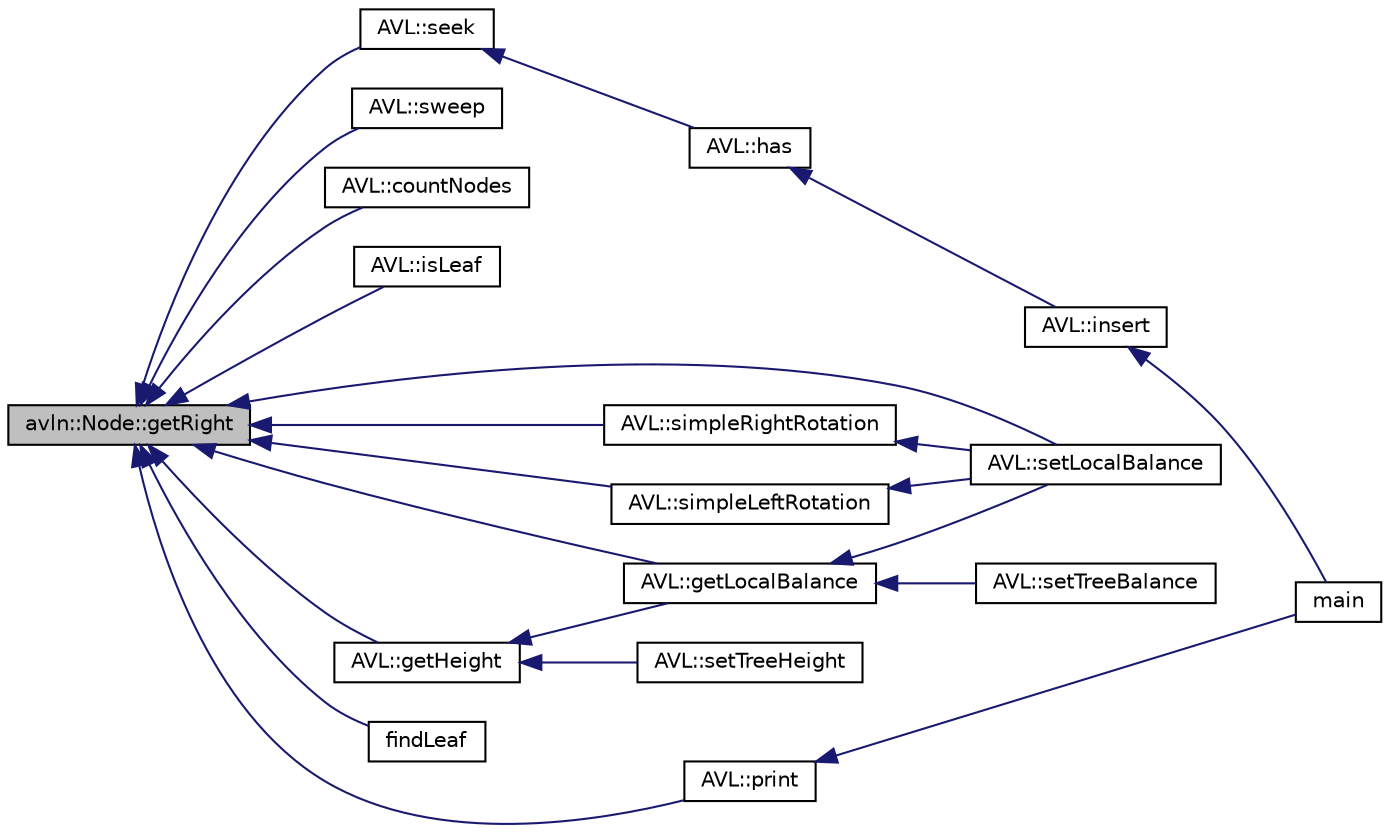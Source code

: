 digraph "avln::Node::getRight"
{
  edge [fontname="Helvetica",fontsize="10",labelfontname="Helvetica",labelfontsize="10"];
  node [fontname="Helvetica",fontsize="10",shape=record];
  rankdir="LR";
  Node1 [label="avln::Node::getRight",height=0.2,width=0.4,color="black", fillcolor="grey75", style="filled", fontcolor="black"];
  Node1 -> Node2 [dir="back",color="midnightblue",fontsize="10",style="solid"];
  Node2 [label="AVL::seek",height=0.2,width=0.4,color="black", fillcolor="white", style="filled",URL="$class_a_v_l.html#adcf57d2bd7ee1977213ed9731ac20564"];
  Node2 -> Node3 [dir="back",color="midnightblue",fontsize="10",style="solid"];
  Node3 [label="AVL::has",height=0.2,width=0.4,color="black", fillcolor="white", style="filled",URL="$class_a_v_l.html#a316ea4e315515c48a0e7ed86a6fccf4b"];
  Node3 -> Node4 [dir="back",color="midnightblue",fontsize="10",style="solid"];
  Node4 [label="AVL::insert",height=0.2,width=0.4,color="black", fillcolor="white", style="filled",URL="$class_a_v_l.html#ade0573812c7e060aa84d0428f48a1ab6"];
  Node4 -> Node5 [dir="back",color="midnightblue",fontsize="10",style="solid"];
  Node5 [label="main",height=0.2,width=0.4,color="black", fillcolor="white", style="filled",URL="$_b_s_t_2main_8cpp.html#abf9e6b7e6f15df4b525a2e7705ba3089"];
  Node1 -> Node6 [dir="back",color="midnightblue",fontsize="10",style="solid"];
  Node6 [label="AVL::sweep",height=0.2,width=0.4,color="black", fillcolor="white", style="filled",URL="$class_a_v_l.html#a1b81b6172f235080ade74e381c259976"];
  Node1 -> Node7 [dir="back",color="midnightblue",fontsize="10",style="solid"];
  Node7 [label="AVL::countNodes",height=0.2,width=0.4,color="black", fillcolor="white", style="filled",URL="$class_a_v_l.html#a00a98b1a3ad3d0af48c6b6b4fd3c1722"];
  Node1 -> Node8 [dir="back",color="midnightblue",fontsize="10",style="solid"];
  Node8 [label="AVL::isLeaf",height=0.2,width=0.4,color="black", fillcolor="white", style="filled",URL="$class_a_v_l.html#af541a73d8a22cde24b8fe8741b99346c"];
  Node1 -> Node9 [dir="back",color="midnightblue",fontsize="10",style="solid"];
  Node9 [label="AVL::setLocalBalance",height=0.2,width=0.4,color="black", fillcolor="white", style="filled",URL="$class_a_v_l.html#a5ab72445ccd63eab4e46f08fd15ec59c"];
  Node1 -> Node10 [dir="back",color="midnightblue",fontsize="10",style="solid"];
  Node10 [label="AVL::getLocalBalance",height=0.2,width=0.4,color="black", fillcolor="white", style="filled",URL="$class_a_v_l.html#a28558191a1239fd526cb7ce77e055ef0"];
  Node10 -> Node9 [dir="back",color="midnightblue",fontsize="10",style="solid"];
  Node10 -> Node11 [dir="back",color="midnightblue",fontsize="10",style="solid"];
  Node11 [label="AVL::setTreeBalance",height=0.2,width=0.4,color="black", fillcolor="white", style="filled",URL="$class_a_v_l.html#ace2fe3e595b6c181cd24e0e57e8dbe78"];
  Node1 -> Node12 [dir="back",color="midnightblue",fontsize="10",style="solid"];
  Node12 [label="AVL::simpleRightRotation",height=0.2,width=0.4,color="black", fillcolor="white", style="filled",URL="$class_a_v_l.html#a56746bfd002102a3dcc86527e099c57a"];
  Node12 -> Node9 [dir="back",color="midnightblue",fontsize="10",style="solid"];
  Node1 -> Node13 [dir="back",color="midnightblue",fontsize="10",style="solid"];
  Node13 [label="AVL::simpleLeftRotation",height=0.2,width=0.4,color="black", fillcolor="white", style="filled",URL="$class_a_v_l.html#af395067f023435013b7fdf846de6ddef"];
  Node13 -> Node9 [dir="back",color="midnightblue",fontsize="10",style="solid"];
  Node1 -> Node14 [dir="back",color="midnightblue",fontsize="10",style="solid"];
  Node14 [label="AVL::getHeight",height=0.2,width=0.4,color="black", fillcolor="white", style="filled",URL="$class_a_v_l.html#ae91633730e5398cf6a47e81b8f4c0df2"];
  Node14 -> Node10 [dir="back",color="midnightblue",fontsize="10",style="solid"];
  Node14 -> Node15 [dir="back",color="midnightblue",fontsize="10",style="solid"];
  Node15 [label="AVL::setTreeHeight",height=0.2,width=0.4,color="black", fillcolor="white", style="filled",URL="$class_a_v_l.html#a8cde886c04561d105b77109758bf2211"];
  Node1 -> Node16 [dir="back",color="midnightblue",fontsize="10",style="solid"];
  Node16 [label="findLeaf",height=0.2,width=0.4,color="black", fillcolor="white", style="filled",URL="$avl_8cpp.html#adc569d5778cc307a96e545f0dcd4fa79"];
  Node1 -> Node17 [dir="back",color="midnightblue",fontsize="10",style="solid"];
  Node17 [label="AVL::print",height=0.2,width=0.4,color="black", fillcolor="white", style="filled",URL="$class_a_v_l.html#afe6e12f76a5f8f1f1e36b99a3f2c12d2"];
  Node17 -> Node5 [dir="back",color="midnightblue",fontsize="10",style="solid"];
}
